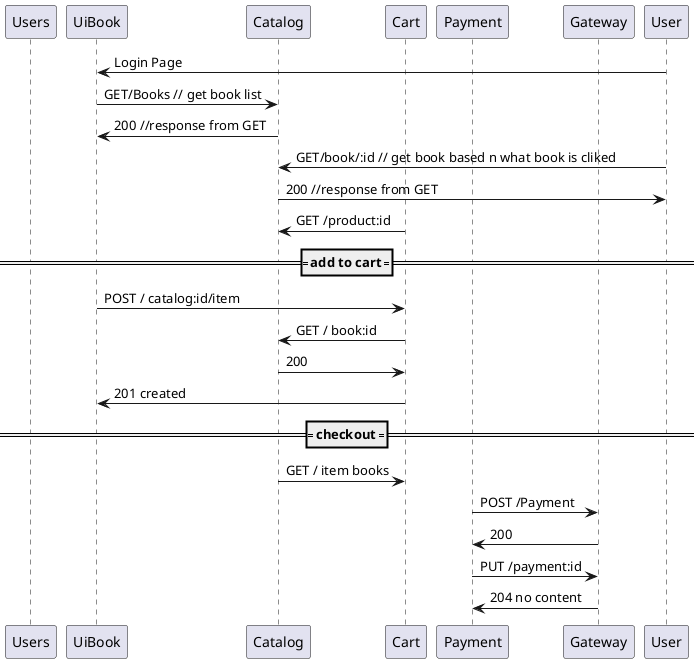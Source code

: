 @startuml
participant Users
participant UiBook
participant Catalog
participant Cart
participant Payment
participant Gateway

User -> UiBook : Login Page
UiBook  -> Catalog : GET/Books // get book list
Catalog -> UiBook : 200 //response from GET
User -> Catalog : GET/book/:id // get book based n what book is cliked
Catalog -> User : 200 //response from GET
Cart -> Catalog : GET /product:id

==== add to cart ====
UiBook -> Cart : POST / catalog:id/item
Cart -> Catalog : GET / book:id
Catalog -> Cart : 200
Cart -> UiBook : 201 created

==== checkout ====
Catalog -> Cart : GET / item books
Payment -> Gateway : POST /Payment
Gateway -> Payment : 200
Payment -> Gateway : PUT /payment:id
Gateway -> Payment : 204 no content




@enduml